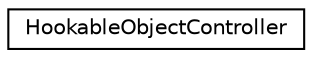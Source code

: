 digraph "Graphical Class Hierarchy"
{
 // LATEX_PDF_SIZE
  edge [fontname="Helvetica",fontsize="10",labelfontname="Helvetica",labelfontsize="10"];
  node [fontname="Helvetica",fontsize="10",shape=record];
  rankdir="LR";
  Node0 [label="HookableObjectController",height=0.2,width=0.4,color="black", fillcolor="white", style="filled",URL="$class_hookable_object_controller.html",tooltip=" "];
}
